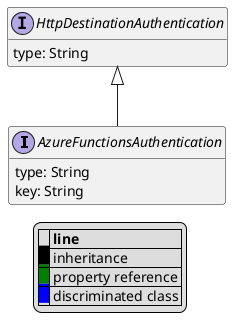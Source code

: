 @startuml

hide empty fields
hide empty methods
legend
|= |= line |
|<back:black>   </back>| inheritance |
|<back:green>   </back>| property reference |
|<back:blue>   </back>| discriminated class |
endlegend
interface AzureFunctionsAuthentication [[AzureFunctionsAuthentication.svg]] extends HttpDestinationAuthentication {
    type: String
    key: String
}
interface HttpDestinationAuthentication [[HttpDestinationAuthentication.svg]]  {
    type: String
}





@enduml
